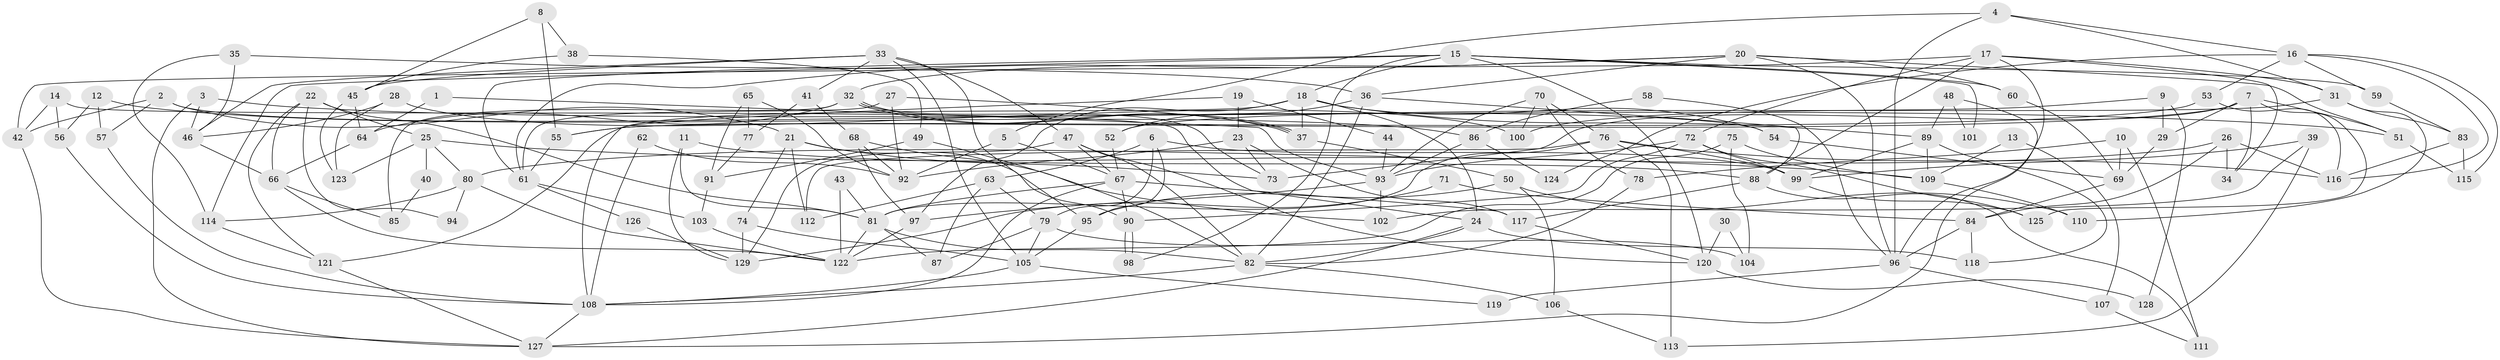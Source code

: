 // Generated by graph-tools (version 1.1) at 2025/11/02/27/25 16:11:20]
// undirected, 129 vertices, 258 edges
graph export_dot {
graph [start="1"]
  node [color=gray90,style=filled];
  1;
  2;
  3;
  4;
  5;
  6;
  7;
  8;
  9;
  10;
  11;
  12;
  13;
  14;
  15;
  16;
  17;
  18;
  19;
  20;
  21;
  22;
  23;
  24;
  25;
  26;
  27;
  28;
  29;
  30;
  31;
  32;
  33;
  34;
  35;
  36;
  37;
  38;
  39;
  40;
  41;
  42;
  43;
  44;
  45;
  46;
  47;
  48;
  49;
  50;
  51;
  52;
  53;
  54;
  55;
  56;
  57;
  58;
  59;
  60;
  61;
  62;
  63;
  64;
  65;
  66;
  67;
  68;
  69;
  70;
  71;
  72;
  73;
  74;
  75;
  76;
  77;
  78;
  79;
  80;
  81;
  82;
  83;
  84;
  85;
  86;
  87;
  88;
  89;
  90;
  91;
  92;
  93;
  94;
  95;
  96;
  97;
  98;
  99;
  100;
  101;
  102;
  103;
  104;
  105;
  106;
  107;
  108;
  109;
  110;
  111;
  112;
  113;
  114;
  115;
  116;
  117;
  118;
  119;
  120;
  121;
  122;
  123;
  124;
  125;
  126;
  127;
  128;
  129;
  1 -- 64;
  1 -- 93;
  2 -- 42;
  2 -- 54;
  2 -- 21;
  2 -- 57;
  3 -- 51;
  3 -- 46;
  3 -- 127;
  4 -- 5;
  4 -- 16;
  4 -- 31;
  4 -- 96;
  5 -- 67;
  5 -- 92;
  6 -- 63;
  6 -- 99;
  6 -- 79;
  6 -- 95;
  7 -- 51;
  7 -- 73;
  7 -- 29;
  7 -- 34;
  7 -- 55;
  7 -- 125;
  8 -- 45;
  8 -- 55;
  8 -- 38;
  9 -- 29;
  9 -- 100;
  9 -- 128;
  10 -- 69;
  10 -- 78;
  10 -- 111;
  11 -- 81;
  11 -- 129;
  11 -- 88;
  12 -- 57;
  12 -- 56;
  12 -- 86;
  13 -- 107;
  13 -- 109;
  14 -- 24;
  14 -- 42;
  14 -- 56;
  15 -- 18;
  15 -- 120;
  15 -- 59;
  15 -- 60;
  15 -- 61;
  15 -- 98;
  15 -- 101;
  15 -- 114;
  16 -- 116;
  16 -- 59;
  16 -- 53;
  16 -- 115;
  16 -- 124;
  17 -- 88;
  17 -- 31;
  17 -- 34;
  17 -- 42;
  17 -- 72;
  17 -- 96;
  18 -- 97;
  18 -- 121;
  18 -- 24;
  18 -- 37;
  18 -- 54;
  18 -- 89;
  19 -- 23;
  19 -- 108;
  19 -- 44;
  20 -- 61;
  20 -- 96;
  20 -- 32;
  20 -- 36;
  20 -- 51;
  20 -- 60;
  21 -- 90;
  21 -- 73;
  21 -- 74;
  21 -- 112;
  22 -- 25;
  22 -- 121;
  22 -- 66;
  22 -- 81;
  22 -- 94;
  23 -- 117;
  23 -- 73;
  23 -- 92;
  24 -- 82;
  24 -- 118;
  24 -- 127;
  25 -- 80;
  25 -- 109;
  25 -- 40;
  25 -- 123;
  26 -- 84;
  26 -- 34;
  26 -- 80;
  26 -- 116;
  27 -- 37;
  27 -- 61;
  27 -- 92;
  28 -- 123;
  28 -- 46;
  28 -- 100;
  29 -- 69;
  30 -- 104;
  30 -- 120;
  31 -- 52;
  31 -- 83;
  31 -- 110;
  32 -- 37;
  32 -- 37;
  32 -- 64;
  32 -- 73;
  32 -- 85;
  33 -- 95;
  33 -- 46;
  33 -- 41;
  33 -- 45;
  33 -- 47;
  33 -- 105;
  35 -- 114;
  35 -- 36;
  35 -- 46;
  36 -- 82;
  36 -- 52;
  36 -- 88;
  37 -- 50;
  38 -- 45;
  38 -- 49;
  39 -- 113;
  39 -- 99;
  39 -- 102;
  40 -- 85;
  41 -- 68;
  41 -- 77;
  42 -- 127;
  43 -- 81;
  43 -- 122;
  44 -- 93;
  45 -- 64;
  45 -- 123;
  46 -- 66;
  47 -- 67;
  47 -- 82;
  47 -- 120;
  47 -- 129;
  48 -- 89;
  48 -- 127;
  48 -- 101;
  49 -- 82;
  49 -- 91;
  50 -- 95;
  50 -- 106;
  50 -- 110;
  51 -- 115;
  52 -- 67;
  53 -- 116;
  53 -- 55;
  54 -- 69;
  55 -- 61;
  56 -- 108;
  57 -- 108;
  58 -- 96;
  58 -- 86;
  59 -- 83;
  60 -- 69;
  61 -- 103;
  61 -- 126;
  62 -- 108;
  62 -- 92;
  63 -- 79;
  63 -- 87;
  63 -- 112;
  64 -- 66;
  65 -- 92;
  65 -- 91;
  65 -- 77;
  66 -- 122;
  66 -- 85;
  67 -- 90;
  67 -- 108;
  67 -- 81;
  67 -- 117;
  68 -- 92;
  68 -- 97;
  68 -- 102;
  69 -- 84;
  70 -- 76;
  70 -- 93;
  70 -- 78;
  70 -- 100;
  71 -- 129;
  71 -- 84;
  72 -- 99;
  72 -- 90;
  72 -- 93;
  72 -- 125;
  74 -- 105;
  74 -- 129;
  75 -- 122;
  75 -- 109;
  75 -- 104;
  76 -- 112;
  76 -- 81;
  76 -- 99;
  76 -- 113;
  76 -- 116;
  77 -- 91;
  78 -- 82;
  79 -- 105;
  79 -- 87;
  79 -- 104;
  80 -- 122;
  80 -- 94;
  80 -- 114;
  81 -- 82;
  81 -- 87;
  81 -- 122;
  82 -- 106;
  82 -- 108;
  83 -- 116;
  83 -- 115;
  84 -- 118;
  84 -- 96;
  86 -- 93;
  86 -- 124;
  88 -- 111;
  88 -- 117;
  89 -- 99;
  89 -- 109;
  89 -- 118;
  90 -- 98;
  90 -- 98;
  91 -- 103;
  93 -- 102;
  93 -- 97;
  95 -- 105;
  96 -- 107;
  96 -- 119;
  97 -- 122;
  99 -- 125;
  103 -- 122;
  105 -- 108;
  105 -- 119;
  106 -- 113;
  107 -- 111;
  108 -- 127;
  109 -- 110;
  114 -- 121;
  117 -- 120;
  120 -- 128;
  121 -- 127;
  126 -- 129;
}
